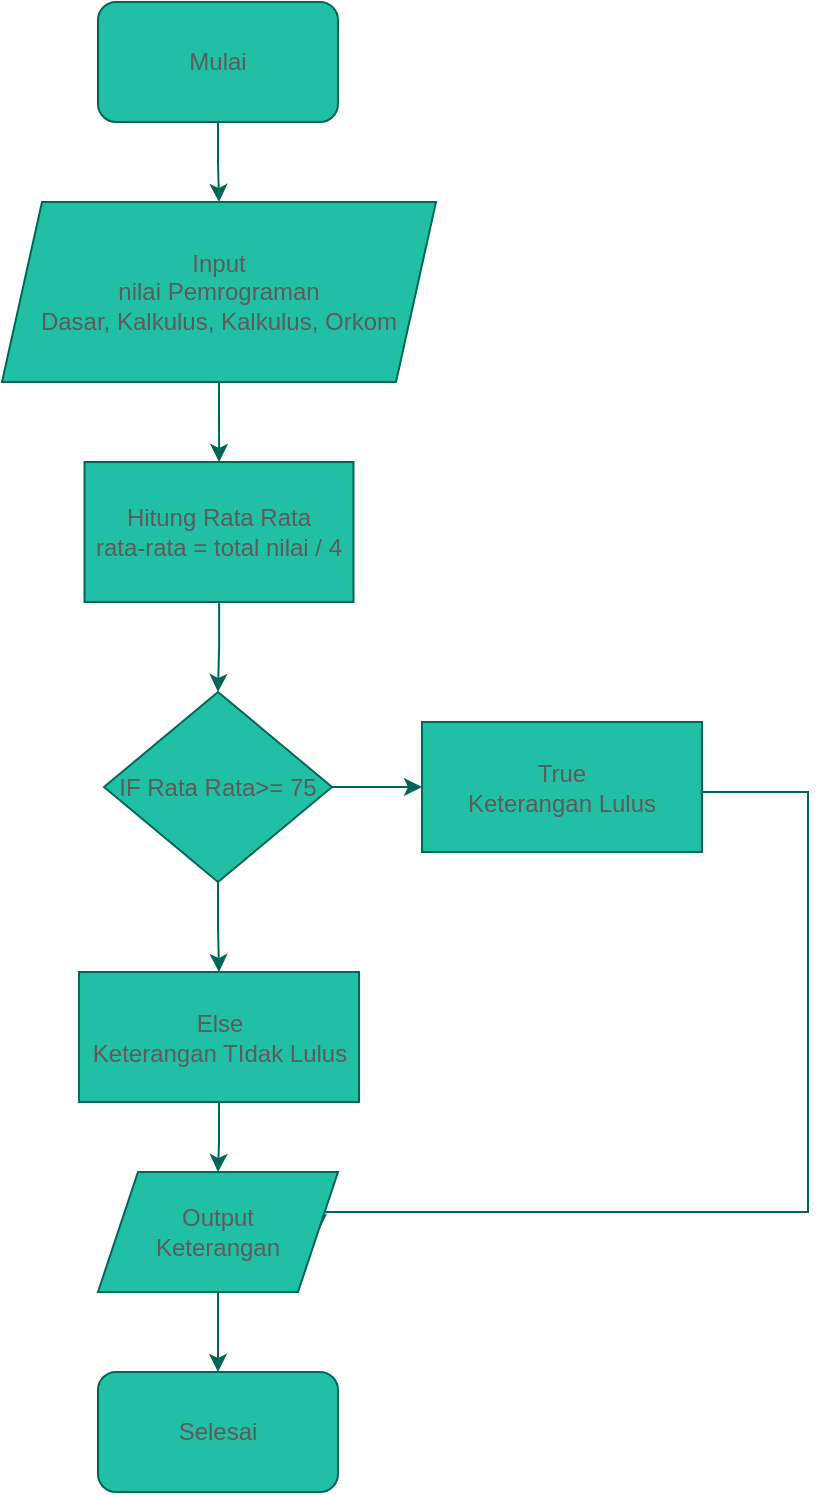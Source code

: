 <mxfile version="15.4.3" type="device"><diagram id="htle3lG0Da4xnvVpiJcv" name="Page-1"><mxGraphModel dx="1042" dy="547" grid="1" gridSize="10" guides="1" tooltips="1" connect="1" arrows="1" fold="1" page="1" pageScale="1" pageWidth="850" pageHeight="1100" math="0" shadow="0"><root><mxCell id="0"/><mxCell id="1" parent="0"/><mxCell id="KSkXLH8B0izYCmNL0m3l-5" value="" style="edgeStyle=orthogonalEdgeStyle;rounded=0;orthogonalLoop=1;jettySize=auto;html=1;strokeColor=#006658;fontColor=#5C5C5C;" parent="1" source="KSkXLH8B0izYCmNL0m3l-2" target="KSkXLH8B0izYCmNL0m3l-3" edge="1"><mxGeometry relative="1" as="geometry"/></mxCell><mxCell id="KSkXLH8B0izYCmNL0m3l-2" value="Mulai" style="rounded=1;whiteSpace=wrap;html=1;fillColor=#21C0A5;strokeColor=#006658;fontColor=#5C5C5C;" parent="1" vertex="1"><mxGeometry x="318" y="235" width="120" height="60" as="geometry"/></mxCell><mxCell id="KSkXLH8B0izYCmNL0m3l-7" value="" style="edgeStyle=orthogonalEdgeStyle;rounded=0;orthogonalLoop=1;jettySize=auto;html=1;strokeColor=#006658;fontColor=#5C5C5C;" parent="1" source="KSkXLH8B0izYCmNL0m3l-3" target="KSkXLH8B0izYCmNL0m3l-6" edge="1"><mxGeometry relative="1" as="geometry"/></mxCell><mxCell id="KSkXLH8B0izYCmNL0m3l-3" value="Input&lt;br&gt;nilai Pemrograman Dasar,&amp;nbsp;Kalkulus,&amp;nbsp;Kalkulus,&amp;nbsp;Orkom" style="shape=parallelogram;perimeter=parallelogramPerimeter;whiteSpace=wrap;html=1;fixedSize=1;fillColor=#21C0A5;strokeColor=#006658;fontColor=#5C5C5C;" parent="1" vertex="1"><mxGeometry x="270" y="335" width="217" height="90" as="geometry"/></mxCell><mxCell id="KSkXLH8B0izYCmNL0m3l-9" value="" style="edgeStyle=orthogonalEdgeStyle;rounded=0;orthogonalLoop=1;jettySize=auto;html=1;strokeColor=#006658;fontColor=#5C5C5C;" parent="1" source="KSkXLH8B0izYCmNL0m3l-6" target="KSkXLH8B0izYCmNL0m3l-8" edge="1"><mxGeometry relative="1" as="geometry"/></mxCell><mxCell id="KSkXLH8B0izYCmNL0m3l-6" value="Hitung Rata Rata&lt;br&gt;rata-rata = total nilai / 4" style="whiteSpace=wrap;html=1;fillColor=#21C0A5;strokeColor=#006658;fontColor=#5C5C5C;" parent="1" vertex="1"><mxGeometry x="311.25" y="465" width="134.5" height="70" as="geometry"/></mxCell><mxCell id="wgem7_mIU7rk17RhHyLV-4" value="" style="edgeStyle=orthogonalEdgeStyle;rounded=0;orthogonalLoop=1;jettySize=auto;html=1;strokeColor=#006658;fontColor=#5C5C5C;" parent="1" source="KSkXLH8B0izYCmNL0m3l-8" target="wgem7_mIU7rk17RhHyLV-1" edge="1"><mxGeometry relative="1" as="geometry"/></mxCell><mxCell id="wgem7_mIU7rk17RhHyLV-6" value="" style="edgeStyle=orthogonalEdgeStyle;rounded=0;orthogonalLoop=1;jettySize=auto;html=1;strokeColor=#006658;fontColor=#5C5C5C;" parent="1" source="KSkXLH8B0izYCmNL0m3l-8" target="wgem7_mIU7rk17RhHyLV-5" edge="1"><mxGeometry relative="1" as="geometry"/></mxCell><mxCell id="KSkXLH8B0izYCmNL0m3l-8" value="IF Rata Rata&amp;gt;= 75" style="rhombus;whiteSpace=wrap;html=1;fillColor=#21C0A5;strokeColor=#006658;fontColor=#5C5C5C;" parent="1" vertex="1"><mxGeometry x="321" y="580" width="114" height="95" as="geometry"/></mxCell><mxCell id="KSkXLH8B0izYCmNL0m3l-14" style="edgeStyle=orthogonalEdgeStyle;rounded=0;orthogonalLoop=1;jettySize=auto;html=1;entryX=1;entryY=0.5;entryDx=0;entryDy=0;strokeColor=#006658;fontColor=#5C5C5C;" parent="1" target="wgem7_mIU7rk17RhHyLV-8" edge="1"><mxGeometry relative="1" as="geometry"><mxPoint x="673" y="835" as="targetPoint"/><Array as="points"><mxPoint x="613" y="630"/><mxPoint x="673" y="630"/><mxPoint x="673" y="840"/></Array><mxPoint x="613" y="615" as="sourcePoint"/></mxGeometry></mxCell><mxCell id="KSkXLH8B0izYCmNL0m3l-15" value="Selesai" style="rounded=1;whiteSpace=wrap;html=1;fillColor=#21C0A5;strokeColor=#006658;fontColor=#5C5C5C;" parent="1" vertex="1"><mxGeometry x="318" y="920" width="120" height="60" as="geometry"/></mxCell><mxCell id="wgem7_mIU7rk17RhHyLV-1" value="True&lt;br&gt;Keterangan Lulus" style="rounded=0;whiteSpace=wrap;html=1;fillColor=#21C0A5;strokeColor=#006658;fontColor=#5C5C5C;" parent="1" vertex="1"><mxGeometry x="480" y="595" width="140" height="65" as="geometry"/></mxCell><mxCell id="wgem7_mIU7rk17RhHyLV-7" value="" style="edgeStyle=orthogonalEdgeStyle;rounded=0;orthogonalLoop=1;jettySize=auto;html=1;strokeColor=#006658;fontColor=#5C5C5C;" parent="1" source="wgem7_mIU7rk17RhHyLV-5" target="wgem7_mIU7rk17RhHyLV-8" edge="1"><mxGeometry relative="1" as="geometry"/></mxCell><mxCell id="wgem7_mIU7rk17RhHyLV-5" value="Else&lt;br&gt;Keterangan TIdak Lulus" style="rounded=0;whiteSpace=wrap;html=1;fillColor=#21C0A5;strokeColor=#006658;fontColor=#5C5C5C;" parent="1" vertex="1"><mxGeometry x="308.5" y="720" width="140" height="65" as="geometry"/></mxCell><mxCell id="wgem7_mIU7rk17RhHyLV-9" value="" style="edgeStyle=orthogonalEdgeStyle;rounded=0;orthogonalLoop=1;jettySize=auto;html=1;strokeColor=#006658;fontColor=#5C5C5C;" parent="1" source="wgem7_mIU7rk17RhHyLV-8" target="KSkXLH8B0izYCmNL0m3l-15" edge="1"><mxGeometry relative="1" as="geometry"/></mxCell><mxCell id="wgem7_mIU7rk17RhHyLV-8" value="Output&lt;br&gt;Keterangan" style="shape=parallelogram;perimeter=parallelogramPerimeter;whiteSpace=wrap;html=1;fixedSize=1;fillColor=#21C0A5;strokeColor=#006658;fontColor=#5C5C5C;" parent="1" vertex="1"><mxGeometry x="318" y="820" width="120" height="60" as="geometry"/></mxCell></root></mxGraphModel></diagram></mxfile>